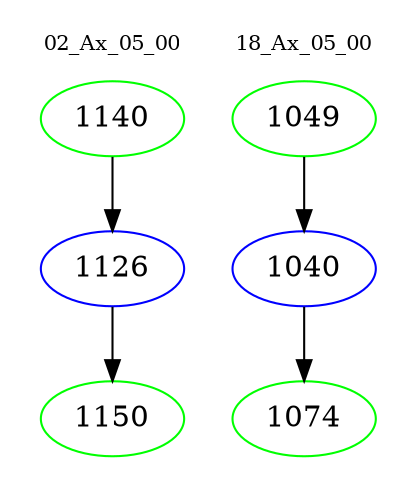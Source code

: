 digraph{
subgraph cluster_0 {
color = white
label = "02_Ax_05_00";
fontsize=10;
T0_1140 [label="1140", color="green"]
T0_1140 -> T0_1126 [color="black"]
T0_1126 [label="1126", color="blue"]
T0_1126 -> T0_1150 [color="black"]
T0_1150 [label="1150", color="green"]
}
subgraph cluster_1 {
color = white
label = "18_Ax_05_00";
fontsize=10;
T1_1049 [label="1049", color="green"]
T1_1049 -> T1_1040 [color="black"]
T1_1040 [label="1040", color="blue"]
T1_1040 -> T1_1074 [color="black"]
T1_1074 [label="1074", color="green"]
}
}
